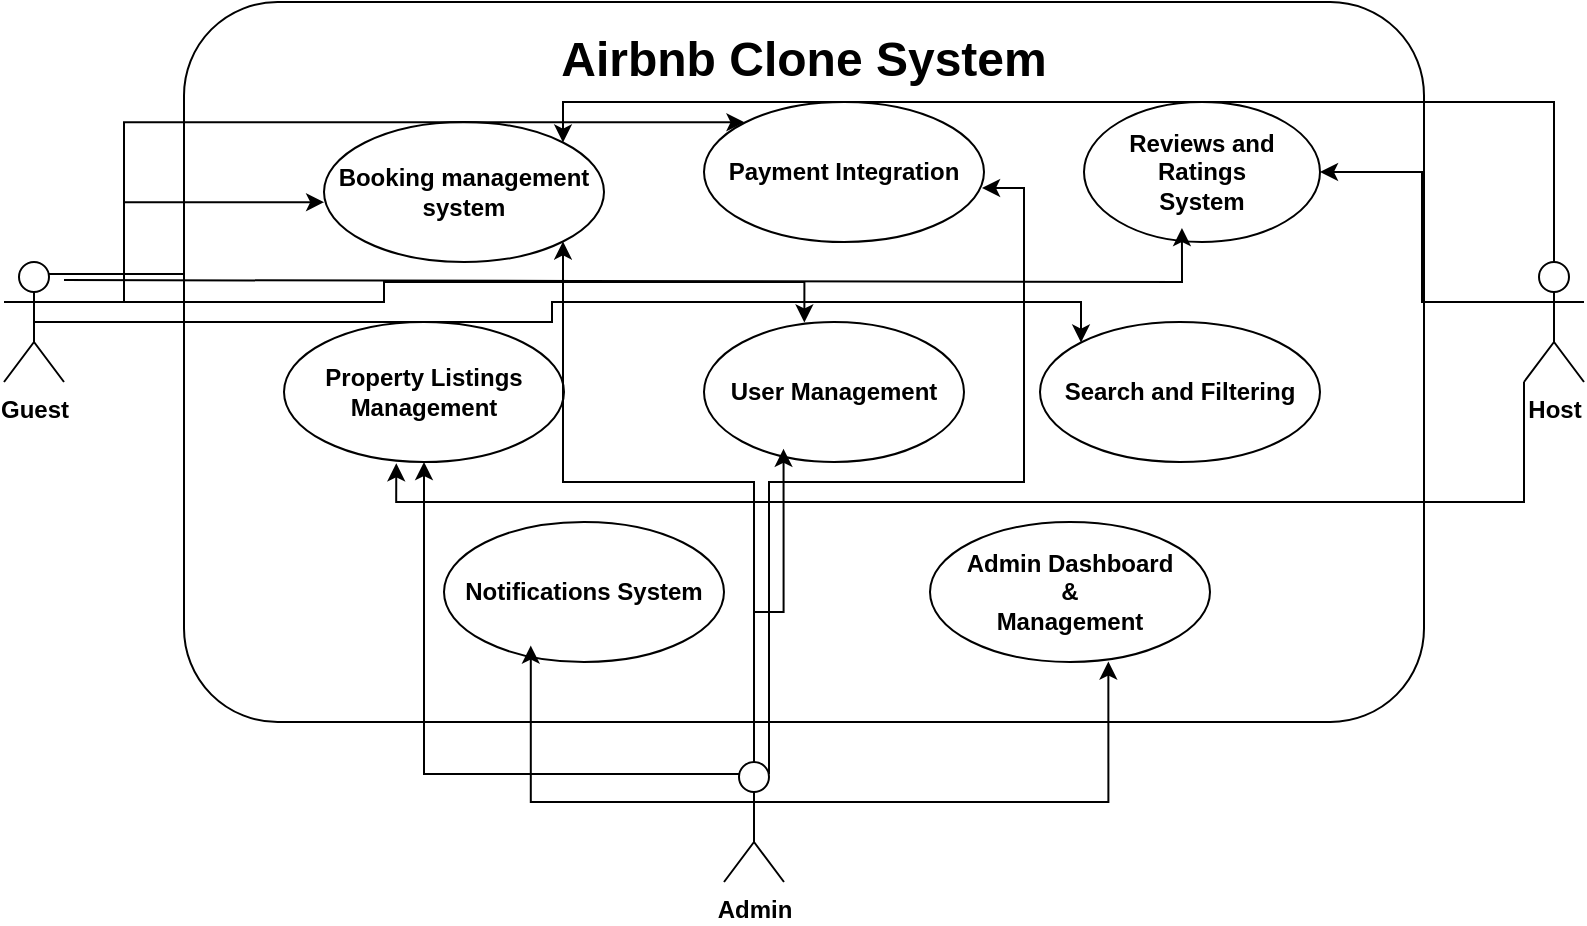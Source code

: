 <mxfile version="27.1.6">
  <diagram name="Page-1" id="3x19Th-BcRJQB09NFwTe">
    <mxGraphModel dx="1779" dy="1730" grid="1" gridSize="10" guides="1" tooltips="1" connect="1" arrows="1" fold="1" page="1" pageScale="1" pageWidth="827" pageHeight="1169" math="0" shadow="0">
      <root>
        <mxCell id="0" />
        <mxCell id="1" parent="0" />
        <mxCell id="ii7suWTKe0dNaas8Gf4S-8" value="&lt;b&gt;Admin&lt;/b&gt;" style="shape=umlActor;verticalLabelPosition=bottom;verticalAlign=top;html=1;" vertex="1" parent="1">
          <mxGeometry x="340" y="360" width="30" height="60" as="geometry" />
        </mxCell>
        <mxCell id="ii7suWTKe0dNaas8Gf4S-40" style="edgeStyle=orthogonalEdgeStyle;rounded=0;orthogonalLoop=1;jettySize=auto;html=1;exitX=1;exitY=0.333;exitDx=0;exitDy=0;exitPerimeter=0;entryX=0.5;entryY=1;entryDx=0;entryDy=0;" edge="1" parent="1" source="ii7suWTKe0dNaas8Gf4S-9" target="ii7suWTKe0dNaas8Gf4S-21">
          <mxGeometry relative="1" as="geometry" />
        </mxCell>
        <mxCell id="ii7suWTKe0dNaas8Gf4S-54" style="edgeStyle=orthogonalEdgeStyle;rounded=0;orthogonalLoop=1;jettySize=auto;html=1;exitX=0.75;exitY=0.1;exitDx=0;exitDy=0;exitPerimeter=0;" edge="1" parent="1" source="ii7suWTKe0dNaas8Gf4S-9">
          <mxGeometry relative="1" as="geometry">
            <mxPoint x="390" y="116" as="targetPoint" />
          </mxGeometry>
        </mxCell>
        <mxCell id="ii7suWTKe0dNaas8Gf4S-62" style="edgeStyle=orthogonalEdgeStyle;rounded=0;orthogonalLoop=1;jettySize=auto;html=1;exitX=1;exitY=0.333;exitDx=0;exitDy=0;exitPerimeter=0;entryX=0;entryY=0;entryDx=0;entryDy=0;" edge="1" parent="1" source="ii7suWTKe0dNaas8Gf4S-9" target="ii7suWTKe0dNaas8Gf4S-20">
          <mxGeometry relative="1" as="geometry" />
        </mxCell>
        <mxCell id="ii7suWTKe0dNaas8Gf4S-9" value="&lt;span&gt;Guest&lt;/span&gt;" style="shape=umlActor;verticalLabelPosition=bottom;verticalAlign=top;html=1;fontStyle=1" vertex="1" parent="1">
          <mxGeometry x="-20" y="110" width="30" height="60" as="geometry" />
        </mxCell>
        <mxCell id="ii7suWTKe0dNaas8Gf4S-10" value="&lt;b&gt;Host&lt;/b&gt;" style="shape=umlActor;verticalLabelPosition=bottom;verticalAlign=top;html=1;" vertex="1" parent="1">
          <mxGeometry x="740" y="110" width="30" height="60" as="geometry" />
        </mxCell>
        <mxCell id="ii7suWTKe0dNaas8Gf4S-16" value="&lt;b&gt;&lt;font style=&quot;font-size: 24px;&quot;&gt;Airbnb Clone System&lt;/font&gt;&lt;/b&gt;&lt;div&gt;&lt;br&gt;&lt;/div&gt;&lt;div&gt;&lt;div&gt;&lt;b&gt;&lt;font style=&quot;font-size: 24px;&quot;&gt;&lt;br&gt;&lt;/font&gt;&lt;/b&gt;&lt;/div&gt;&lt;div&gt;&lt;b&gt;&lt;font style=&quot;font-size: 24px;&quot;&gt;&lt;br&gt;&lt;/font&gt;&lt;/b&gt;&lt;/div&gt;&lt;div&gt;&lt;b&gt;&lt;font style=&quot;font-size: 24px;&quot;&gt;&lt;br&gt;&lt;/font&gt;&lt;/b&gt;&lt;/div&gt;&lt;div&gt;&lt;b&gt;&lt;font style=&quot;font-size: 24px;&quot;&gt;&lt;br&gt;&lt;/font&gt;&lt;/b&gt;&lt;/div&gt;&lt;div&gt;&lt;b&gt;&lt;font style=&quot;font-size: 24px;&quot;&gt;&lt;br&gt;&lt;/font&gt;&lt;/b&gt;&lt;/div&gt;&lt;div&gt;&lt;b&gt;&lt;font style=&quot;font-size: 24px;&quot;&gt;&lt;br&gt;&lt;/font&gt;&lt;/b&gt;&lt;/div&gt;&lt;div&gt;&lt;b&gt;&lt;font style=&quot;font-size: 24px;&quot;&gt;&lt;br&gt;&lt;/font&gt;&lt;/b&gt;&lt;/div&gt;&lt;div&gt;&lt;b&gt;&lt;font style=&quot;font-size: 24px;&quot;&gt;&lt;br&gt;&lt;/font&gt;&lt;/b&gt;&lt;/div&gt;&lt;div&gt;&lt;b&gt;&lt;font style=&quot;font-size: 24px;&quot;&gt;&lt;br&gt;&lt;/font&gt;&lt;/b&gt;&lt;/div&gt;&lt;div&gt;&lt;b&gt;&lt;font style=&quot;font-size: 24px;&quot;&gt;&lt;br&gt;&lt;/font&gt;&lt;/b&gt;&lt;/div&gt;&lt;/div&gt;" style="rounded=1;whiteSpace=wrap;html=1;movable=1;resizable=1;rotatable=1;deletable=1;editable=1;locked=0;connectable=1;arcSize=13;" vertex="1" parent="1">
          <mxGeometry x="70" y="-20" width="620" height="360" as="geometry" />
        </mxCell>
        <mxCell id="ii7suWTKe0dNaas8Gf4S-13" value="&lt;b&gt;User Management&lt;/b&gt;" style="ellipse;whiteSpace=wrap;html=1;" vertex="1" parent="1">
          <mxGeometry x="330" y="140" width="130" height="70" as="geometry" />
        </mxCell>
        <mxCell id="ii7suWTKe0dNaas8Gf4S-18" value="&lt;b&gt;Booking management&lt;/b&gt;&lt;div&gt;&lt;b&gt;system&lt;/b&gt;&lt;/div&gt;" style="ellipse;whiteSpace=wrap;html=1;" vertex="1" parent="1">
          <mxGeometry x="140" y="40" width="140" height="70" as="geometry" />
        </mxCell>
        <mxCell id="ii7suWTKe0dNaas8Gf4S-19" value="&lt;b&gt;Notifications System&lt;/b&gt;" style="ellipse;whiteSpace=wrap;html=1;" vertex="1" parent="1">
          <mxGeometry x="200" y="240" width="140" height="70" as="geometry" />
        </mxCell>
        <mxCell id="ii7suWTKe0dNaas8Gf4S-20" value="&lt;b&gt;Payment Integration&lt;/b&gt;" style="ellipse;whiteSpace=wrap;html=1;" vertex="1" parent="1">
          <mxGeometry x="330" y="30" width="140" height="70" as="geometry" />
        </mxCell>
        <mxCell id="ii7suWTKe0dNaas8Gf4S-21" value="&lt;b&gt;Reviews and Ratings&lt;/b&gt;&lt;div&gt;&lt;b&gt;System&lt;/b&gt;&lt;/div&gt;" style="ellipse;whiteSpace=wrap;html=1;" vertex="1" parent="1">
          <mxGeometry x="520" y="30" width="118" height="70" as="geometry" />
        </mxCell>
        <mxCell id="ii7suWTKe0dNaas8Gf4S-22" value="&lt;b&gt;Admin Dashboard&lt;/b&gt;&lt;div&gt;&lt;b&gt;&amp;amp;&lt;/b&gt;&lt;/div&gt;&lt;div&gt;&lt;b&gt;Management&lt;/b&gt;&lt;/div&gt;" style="ellipse;whiteSpace=wrap;html=1;" vertex="1" parent="1">
          <mxGeometry x="443" y="240" width="140" height="70" as="geometry" />
        </mxCell>
        <mxCell id="ii7suWTKe0dNaas8Gf4S-27" value="&lt;b&gt;Property Listings&lt;/b&gt;&lt;div&gt;&lt;b&gt;Management&lt;/b&gt;&lt;/div&gt;" style="ellipse;whiteSpace=wrap;html=1;" vertex="1" parent="1">
          <mxGeometry x="120" y="140" width="140" height="70" as="geometry" />
        </mxCell>
        <mxCell id="ii7suWTKe0dNaas8Gf4S-28" value="&lt;b&gt;Search and Filtering&lt;/b&gt;" style="ellipse;whiteSpace=wrap;html=1;" vertex="1" parent="1">
          <mxGeometry x="498" y="140" width="140" height="70" as="geometry" />
        </mxCell>
        <mxCell id="ii7suWTKe0dNaas8Gf4S-38" style="edgeStyle=orthogonalEdgeStyle;rounded=0;orthogonalLoop=1;jettySize=auto;html=1;exitX=0.75;exitY=0.1;exitDx=0;exitDy=0;exitPerimeter=0;entryX=0.113;entryY=0.278;entryDx=0;entryDy=0;entryPerimeter=0;" edge="1" parent="1" source="ii7suWTKe0dNaas8Gf4S-9" target="ii7suWTKe0dNaas8Gf4S-16">
          <mxGeometry relative="1" as="geometry" />
        </mxCell>
        <mxCell id="ii7suWTKe0dNaas8Gf4S-41" style="edgeStyle=orthogonalEdgeStyle;rounded=0;orthogonalLoop=1;jettySize=auto;html=1;exitX=1;exitY=0.333;exitDx=0;exitDy=0;exitPerimeter=0;entryX=0.415;entryY=0.9;entryDx=0;entryDy=0;entryPerimeter=0;" edge="1" parent="1" target="ii7suWTKe0dNaas8Gf4S-21">
          <mxGeometry relative="1" as="geometry">
            <mxPoint x="10" y="119" as="sourcePoint" />
            <mxPoint x="570" y="104" as="targetPoint" />
          </mxGeometry>
        </mxCell>
        <mxCell id="ii7suWTKe0dNaas8Gf4S-51" style="edgeStyle=orthogonalEdgeStyle;rounded=0;orthogonalLoop=1;jettySize=auto;html=1;exitX=0;exitY=1;exitDx=0;exitDy=0;exitPerimeter=0;entryX=0.401;entryY=1.009;entryDx=0;entryDy=0;entryPerimeter=0;" edge="1" parent="1" source="ii7suWTKe0dNaas8Gf4S-10" target="ii7suWTKe0dNaas8Gf4S-27">
          <mxGeometry relative="1" as="geometry" />
        </mxCell>
        <mxCell id="ii7suWTKe0dNaas8Gf4S-55" style="edgeStyle=orthogonalEdgeStyle;rounded=0;orthogonalLoop=1;jettySize=auto;html=1;exitX=1;exitY=0.333;exitDx=0;exitDy=0;exitPerimeter=0;entryX=0.637;entryY=0.997;entryDx=0;entryDy=0;entryPerimeter=0;" edge="1" parent="1" source="ii7suWTKe0dNaas8Gf4S-8" target="ii7suWTKe0dNaas8Gf4S-22">
          <mxGeometry relative="1" as="geometry" />
        </mxCell>
        <mxCell id="ii7suWTKe0dNaas8Gf4S-56" style="edgeStyle=orthogonalEdgeStyle;rounded=0;orthogonalLoop=1;jettySize=auto;html=1;exitX=0.25;exitY=0.1;exitDx=0;exitDy=0;exitPerimeter=0;" edge="1" parent="1" source="ii7suWTKe0dNaas8Gf4S-8" target="ii7suWTKe0dNaas8Gf4S-27">
          <mxGeometry relative="1" as="geometry" />
        </mxCell>
        <mxCell id="ii7suWTKe0dNaas8Gf4S-63" style="edgeStyle=orthogonalEdgeStyle;rounded=0;orthogonalLoop=1;jettySize=auto;html=1;exitX=1;exitY=0.333;exitDx=0;exitDy=0;exitPerimeter=0;entryX=0.452;entryY=0.167;entryDx=0;entryDy=0;entryPerimeter=0;" edge="1" parent="1" source="ii7suWTKe0dNaas8Gf4S-9" target="ii7suWTKe0dNaas8Gf4S-16">
          <mxGeometry relative="1" as="geometry" />
        </mxCell>
        <mxCell id="ii7suWTKe0dNaas8Gf4S-33" style="edgeStyle=orthogonalEdgeStyle;rounded=0;orthogonalLoop=1;jettySize=auto;html=1;exitX=1;exitY=0.333;exitDx=0;exitDy=0;exitPerimeter=0;entryX=0.386;entryY=0.003;entryDx=0;entryDy=0;entryPerimeter=0;" edge="1" parent="1" source="ii7suWTKe0dNaas8Gf4S-9" target="ii7suWTKe0dNaas8Gf4S-13">
          <mxGeometry relative="1" as="geometry" />
        </mxCell>
        <mxCell id="ii7suWTKe0dNaas8Gf4S-64" style="edgeStyle=orthogonalEdgeStyle;rounded=0;orthogonalLoop=1;jettySize=auto;html=1;exitX=0.5;exitY=0.5;exitDx=0;exitDy=0;exitPerimeter=0;entryX=0;entryY=0;entryDx=0;entryDy=0;" edge="1" parent="1" source="ii7suWTKe0dNaas8Gf4S-9" target="ii7suWTKe0dNaas8Gf4S-28">
          <mxGeometry relative="1" as="geometry">
            <Array as="points">
              <mxPoint x="254" y="140" />
              <mxPoint x="254" y="130" />
              <mxPoint x="519" y="130" />
            </Array>
          </mxGeometry>
        </mxCell>
        <mxCell id="ii7suWTKe0dNaas8Gf4S-66" style="edgeStyle=orthogonalEdgeStyle;rounded=0;orthogonalLoop=1;jettySize=auto;html=1;exitX=0.5;exitY=0;exitDx=0;exitDy=0;exitPerimeter=0;entryX=1;entryY=0;entryDx=0;entryDy=0;" edge="1" parent="1" source="ii7suWTKe0dNaas8Gf4S-10" target="ii7suWTKe0dNaas8Gf4S-18">
          <mxGeometry relative="1" as="geometry">
            <Array as="points">
              <mxPoint x="755" y="30" />
              <mxPoint x="260" y="30" />
            </Array>
          </mxGeometry>
        </mxCell>
        <mxCell id="ii7suWTKe0dNaas8Gf4S-67" style="edgeStyle=orthogonalEdgeStyle;rounded=0;orthogonalLoop=1;jettySize=auto;html=1;exitX=0;exitY=0.333;exitDx=0;exitDy=0;exitPerimeter=0;entryX=1;entryY=0.5;entryDx=0;entryDy=0;" edge="1" parent="1" source="ii7suWTKe0dNaas8Gf4S-10" target="ii7suWTKe0dNaas8Gf4S-21">
          <mxGeometry relative="1" as="geometry" />
        </mxCell>
        <mxCell id="ii7suWTKe0dNaas8Gf4S-68" style="edgeStyle=orthogonalEdgeStyle;rounded=0;orthogonalLoop=1;jettySize=auto;html=1;exitX=0.5;exitY=0;exitDx=0;exitDy=0;exitPerimeter=0;entryX=0.306;entryY=0.906;entryDx=0;entryDy=0;entryPerimeter=0;" edge="1" parent="1" source="ii7suWTKe0dNaas8Gf4S-8" target="ii7suWTKe0dNaas8Gf4S-13">
          <mxGeometry relative="1" as="geometry" />
        </mxCell>
        <mxCell id="ii7suWTKe0dNaas8Gf4S-69" style="edgeStyle=orthogonalEdgeStyle;rounded=0;orthogonalLoop=1;jettySize=auto;html=1;exitX=0.5;exitY=0;exitDx=0;exitDy=0;exitPerimeter=0;entryX=1;entryY=1;entryDx=0;entryDy=0;" edge="1" parent="1" source="ii7suWTKe0dNaas8Gf4S-8" target="ii7suWTKe0dNaas8Gf4S-18">
          <mxGeometry relative="1" as="geometry">
            <Array as="points">
              <mxPoint x="355" y="220" />
              <mxPoint x="260" y="220" />
            </Array>
          </mxGeometry>
        </mxCell>
        <mxCell id="ii7suWTKe0dNaas8Gf4S-70" style="edgeStyle=orthogonalEdgeStyle;rounded=0;orthogonalLoop=1;jettySize=auto;html=1;exitX=0.75;exitY=0.1;exitDx=0;exitDy=0;exitPerimeter=0;entryX=0.993;entryY=0.614;entryDx=0;entryDy=0;entryPerimeter=0;fontStyle=1" edge="1" parent="1" source="ii7suWTKe0dNaas8Gf4S-8" target="ii7suWTKe0dNaas8Gf4S-20">
          <mxGeometry relative="1" as="geometry">
            <Array as="points">
              <mxPoint x="363" y="220" />
              <mxPoint x="490" y="220" />
              <mxPoint x="490" y="73" />
            </Array>
          </mxGeometry>
        </mxCell>
        <mxCell id="ii7suWTKe0dNaas8Gf4S-71" style="edgeStyle=orthogonalEdgeStyle;rounded=0;orthogonalLoop=1;jettySize=auto;html=1;exitX=0;exitY=0.333;exitDx=0;exitDy=0;exitPerimeter=0;entryX=0.31;entryY=0.883;entryDx=0;entryDy=0;entryPerimeter=0;" edge="1" parent="1" source="ii7suWTKe0dNaas8Gf4S-8" target="ii7suWTKe0dNaas8Gf4S-19">
          <mxGeometry relative="1" as="geometry" />
        </mxCell>
      </root>
    </mxGraphModel>
  </diagram>
</mxfile>
